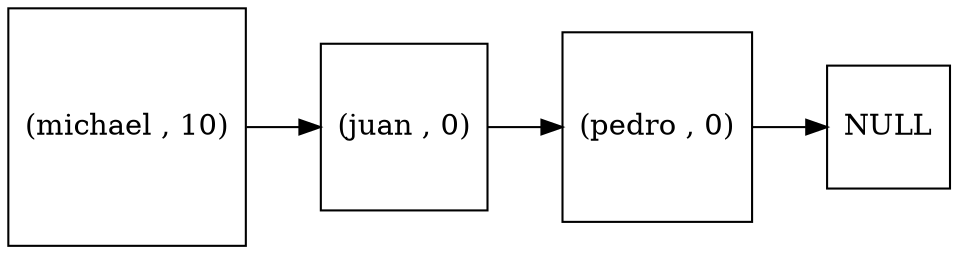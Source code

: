 digraph G {
 rankdir=LR
 node [shape = square];
smichael [label="(michael , 10)"]; 
sjuan [label="(juan , 0)"]; 
spedro [label="(pedro , 0)"]; 
smichael -> sjuan; 
sjuan -> spedro; 
spedro -> NULL; 
}